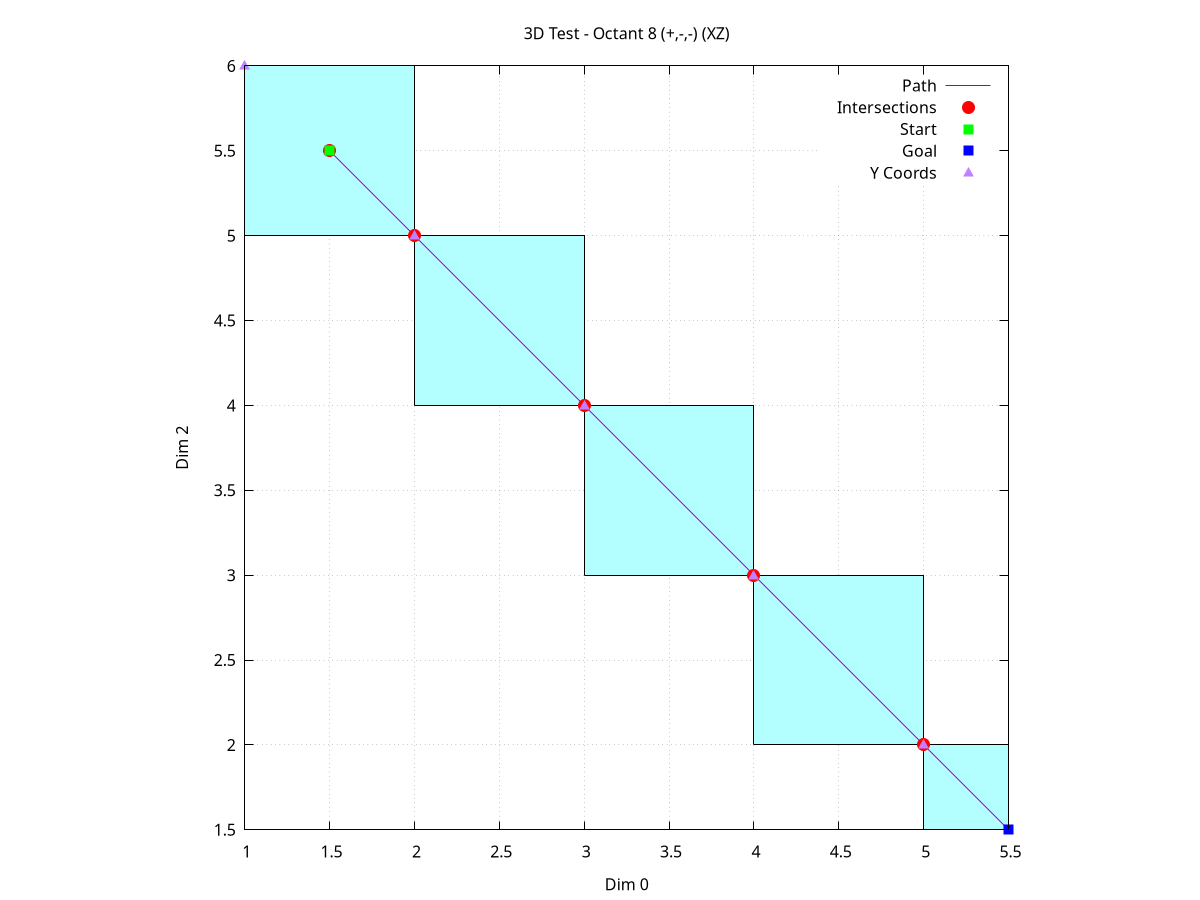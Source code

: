 set term pngcairo size 800,800
set output '3D Test - Octant 8 (+,-,-) (XZ).png'
set title '3D Test - Octant 8 (+,-,-) (XZ)'
set xlabel 'Dim 0'
set ylabel 'Dim 2'
set grid
set size square
set object 1 rect from 1,5 to 2,6 fc rgb 'cyan' fs solid 0.3
set object 2 rect from 2,4 to 3,5 fc rgb 'cyan' fs solid 0.3
set object 3 rect from 3,3 to 4,4 fc rgb 'cyan' fs solid 0.3
set object 4 rect from 4,2 to 5,3 fc rgb 'cyan' fs solid 0.3
set object 5 rect from 5,1 to 6,2 fc rgb 'cyan' fs solid 0.3
plot '-' with lines title 'Path', '-' with points pt 7 ps 2 lc 'red' title 'Intersections', '-' with points pt 5 ps 1.5 lc 'green' title 'Start', '-' with points pt 5 ps 1.5 lc 'blue' title 'Goal', '-' with points pt 9 ps 1.5 lc 'purple' title 'Y Coords'
1.5 5.5
2 5
3 4
4 3
5 2
5.5 1.5
e
1.5 5.5
2 5
3 4
4 3
5 2
e
1.5 5.5
e
5.5 1.5
e
1 6
2 5
3 4
4 3
5 2
e
